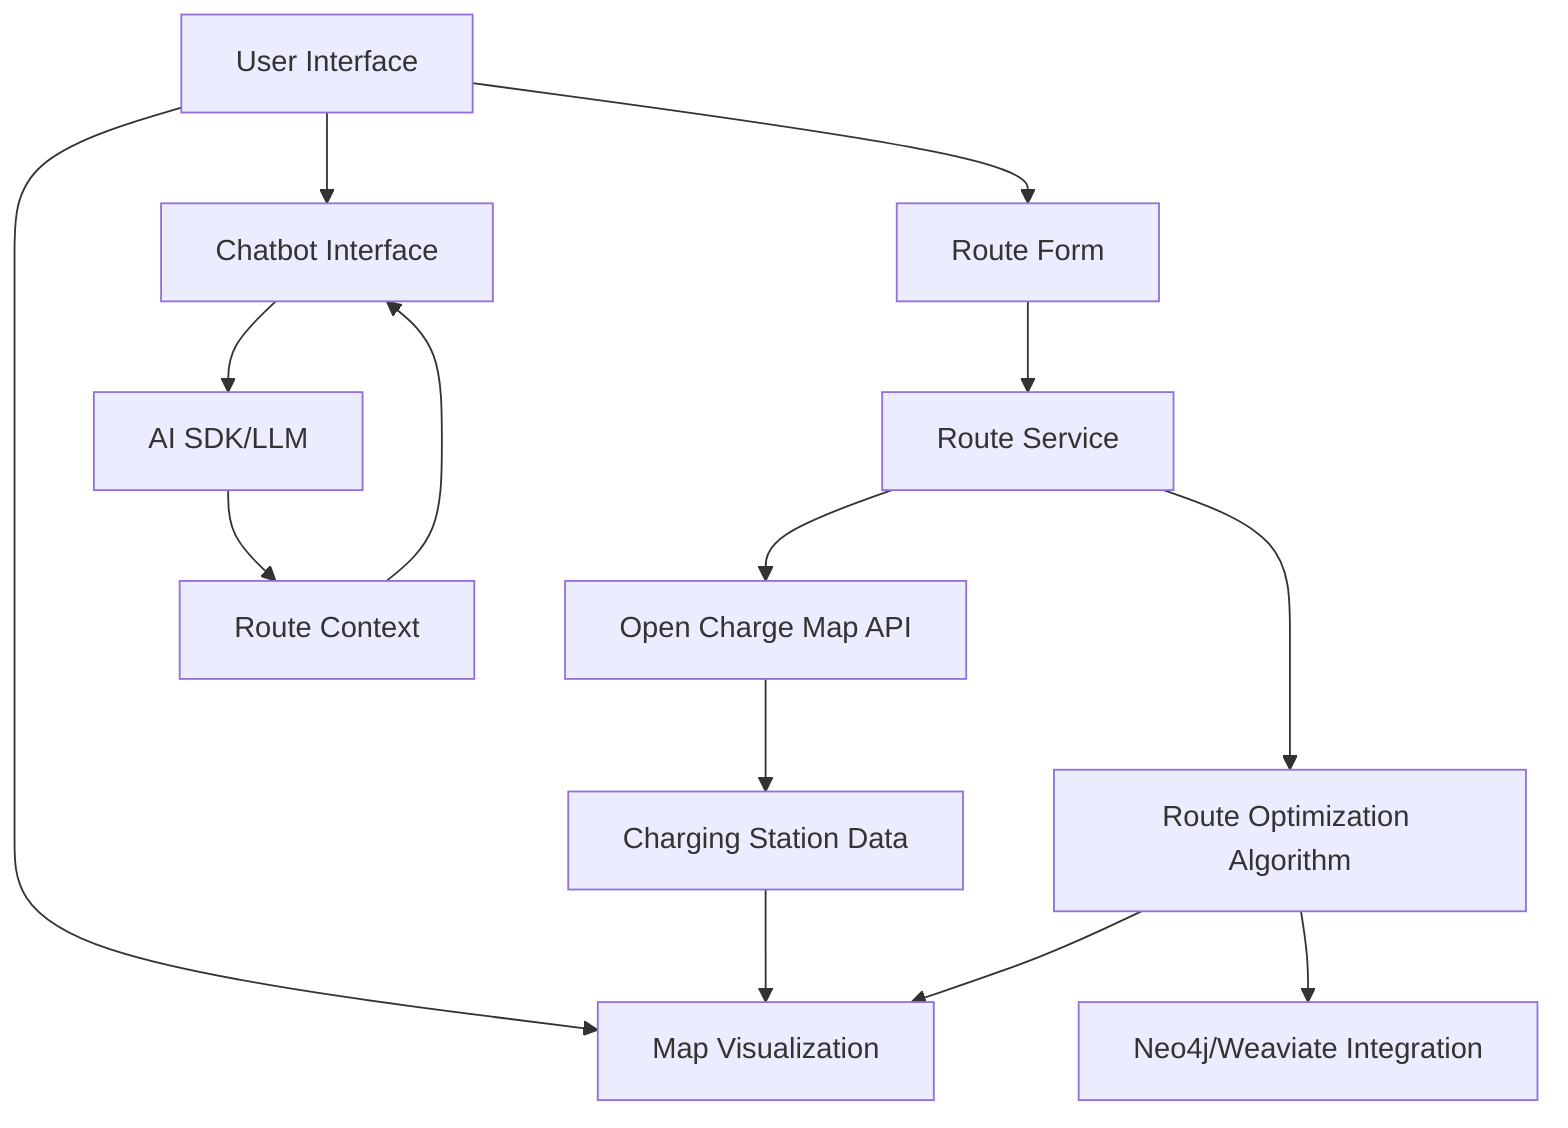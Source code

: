 graph TD;
    A["User Interface"] --> B["Route Form"]
    A --> C["Map Visualization"]
    A --> D["Chatbot Interface"]
    B --> E["Route Service"]
    E --> F["Open Charge Map API"]
    E --> G["Route Optimization Algorithm"]
    G --> H["Neo4j/Weaviate Integration"]
    F --> I["Charging Station Data"]
    I --> C
    G --> C
    D --> J["AI SDK/LLM"]
    J --> K["Route Context"]
    K --> D